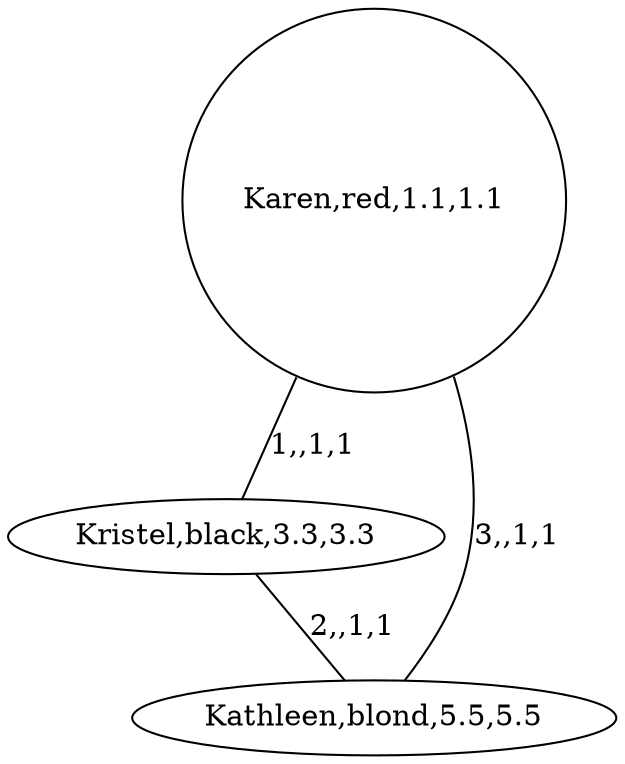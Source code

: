 graph G {
0[label="Karen,red,1.1,1.1", regular="1"];
1[label="Kristel,black,3.3,3.3", regular="0"];
2[label="Kathleen,blond,5.5,5.5", regular="0"];
0--1 [label="1,,1,1", regular="0"];
1--2 [label="2,,1,1", regular="0"];
2--0 [label="3,,1,1", regular="0"];
}
